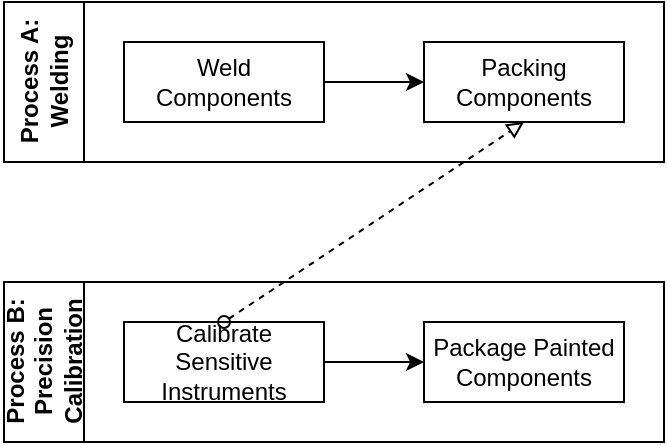<mxfile>
    <diagram id="Fo4rl5hgtW8sDvK_fd4T" name="Page-1">
        <mxGraphModel dx="1536" dy="787" grid="1" gridSize="10" guides="1" tooltips="1" connect="1" arrows="1" fold="1" page="0" pageScale="1" pageWidth="827" pageHeight="1169" math="0" shadow="0">
            <root>
                <mxCell id="0"/>
                <mxCell id="1" parent="0"/>
                <mxCell id="2" value="Process B: &lt;br&gt;Precision &lt;br&gt;Calibration" style="swimlane;html=1;startSize=40;horizontal=0;childLayout=flowLayout;flowOrientation=west;resizable=0;interRankCellSpacing=50;containerType=tree;fontSize=12;" parent="1" vertex="1">
                    <mxGeometry x="80" y="420" width="330" height="80" as="geometry"/>
                </mxCell>
                <mxCell id="3" value="Calibrate Sensitive Instruments" style="whiteSpace=wrap;html=1;" parent="2" vertex="1">
                    <mxGeometry x="60" y="20" width="100" height="40" as="geometry"/>
                </mxCell>
                <mxCell id="4" value="Package Painted Components" style="whiteSpace=wrap;html=1;" parent="2" vertex="1">
                    <mxGeometry x="210" y="20" width="100" height="40" as="geometry"/>
                </mxCell>
                <mxCell id="5" value="" style="html=1;rounded=1;curved=0;sourcePerimeterSpacing=0;targetPerimeterSpacing=0;startSize=6;endSize=6;noEdgeStyle=1;orthogonal=1;" parent="2" source="3" target="4" edge="1">
                    <mxGeometry relative="1" as="geometry">
                        <Array as="points">
                            <mxPoint x="172" y="40"/>
                            <mxPoint x="198" y="40"/>
                        </Array>
                    </mxGeometry>
                </mxCell>
                <mxCell id="15" value="Process A: &lt;br&gt;Welding" style="swimlane;html=1;startSize=40;horizontal=0;childLayout=flowLayout;flowOrientation=west;resizable=0;interRankCellSpacing=50;containerType=tree;fontSize=12;" parent="1" vertex="1">
                    <mxGeometry x="80" y="280" width="330" height="80" as="geometry"/>
                </mxCell>
                <mxCell id="16" value="Weld Components" style="whiteSpace=wrap;html=1;" parent="15" vertex="1">
                    <mxGeometry x="60" y="20" width="100" height="40" as="geometry"/>
                </mxCell>
                <mxCell id="17" value="Packing Components" style="whiteSpace=wrap;html=1;" parent="15" vertex="1">
                    <mxGeometry x="210" y="20" width="100" height="40" as="geometry"/>
                </mxCell>
                <mxCell id="18" value="" style="html=1;rounded=1;curved=0;sourcePerimeterSpacing=0;targetPerimeterSpacing=0;startSize=6;endSize=6;noEdgeStyle=1;orthogonal=1;" parent="15" source="16" target="17" edge="1">
                    <mxGeometry relative="1" as="geometry">
                        <Array as="points">
                            <mxPoint x="172" y="40"/>
                            <mxPoint x="198" y="40"/>
                        </Array>
                    </mxGeometry>
                </mxCell>
                <mxCell id="50" style="edgeStyle=none;html=1;exitX=0.5;exitY=0;exitDx=0;exitDy=0;dashed=1;startArrow=oval;startFill=0;endArrow=block;endFill=0;entryX=0.5;entryY=1;entryDx=0;entryDy=0;" parent="1" source="3" target="17" edge="1">
                    <mxGeometry relative="1" as="geometry">
                        <mxPoint x="600" y="430" as="sourcePoint"/>
                        <mxPoint x="250" y="388.6" as="targetPoint"/>
                        <Array as="points"/>
                    </mxGeometry>
                </mxCell>
            </root>
        </mxGraphModel>
    </diagram>
</mxfile>